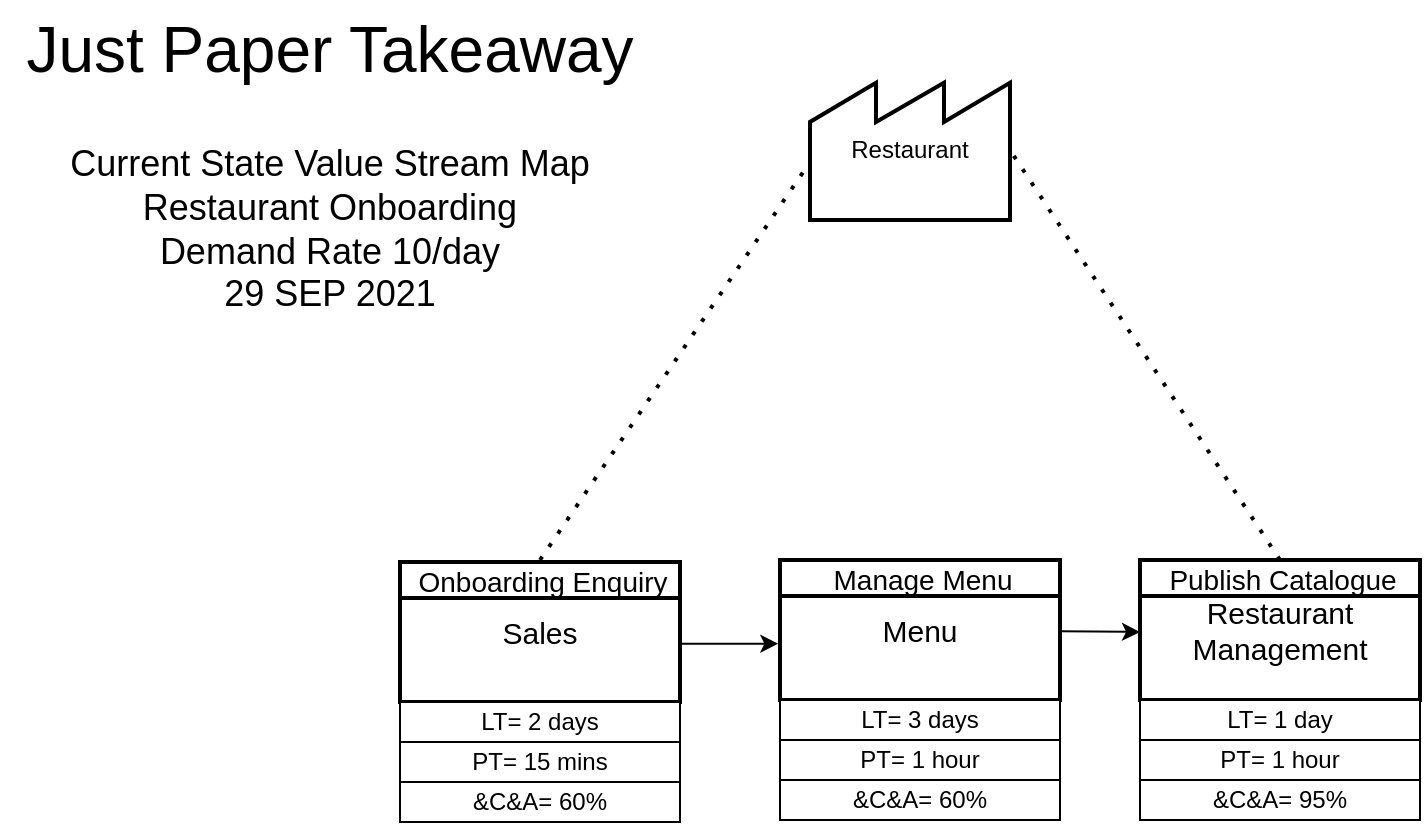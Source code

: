 <mxfile version="15.2.7" type="device"><diagram id="Dd0og0JteGYcYnXXhE4j" name="Page-1"><mxGraphModel dx="1106" dy="830" grid="1" gridSize="10" guides="1" tooltips="1" connect="1" arrows="1" fold="1" page="1" pageScale="1" pageWidth="1169" pageHeight="827" math="0" shadow="0"><root><mxCell id="0"/><mxCell id="1" parent="0"/><mxCell id="WsjCE5zhYK4JgTev3iUH-1" value="Restaurant" style="strokeWidth=2;html=1;shape=mxgraph.lean_mapping.outside_sources;whiteSpace=wrap;align=center;" parent="1" vertex="1"><mxGeometry x="585" y="230" width="100" height="70" as="geometry"/></mxCell><mxCell id="WsjCE5zhYK4JgTev3iUH-2" value="&lt;font style=&quot;font-size: 15px&quot;&gt;Sales&lt;/font&gt;" style="strokeWidth=2;html=1;shape=mxgraph.lean_mapping.manufacturing_process;fontSize=12;verticalAlign=middle;html=1;align=center;whiteSpace=wrap;" parent="1" vertex="1"><mxGeometry x="380" y="471" width="140" height="70" as="geometry"/></mxCell><mxCell id="WsjCE5zhYK4JgTev3iUH-3" value="&lt;font style=&quot;font-size: 14px&quot;&gt;Onboarding Enquiry&lt;/font&gt;" style="text;fontSize=12;spacingLeft=2;verticalAlign=top;html=1;align=center;spacingTop=-5;resizeWidth=1;" parent="WsjCE5zhYK4JgTev3iUH-2" vertex="1"><mxGeometry width="140" height="13" as="geometry"/></mxCell><mxCell id="WsjCE5zhYK4JgTev3iUH-4" value="LT= 2 days" style="rounded=0;whiteSpace=wrap;html=1;" parent="1" vertex="1"><mxGeometry x="380" y="541" width="140" height="20" as="geometry"/></mxCell><mxCell id="WsjCE5zhYK4JgTev3iUH-5" value="PT= 15 mins" style="rounded=0;whiteSpace=wrap;html=1;" parent="1" vertex="1"><mxGeometry x="380" y="561" width="140" height="20" as="geometry"/></mxCell><mxCell id="WsjCE5zhYK4JgTev3iUH-6" value="&amp;amp;C&amp;amp;A= 60%" style="rounded=0;whiteSpace=wrap;html=1;" parent="1" vertex="1"><mxGeometry x="380" y="581" width="140" height="20" as="geometry"/></mxCell><mxCell id="WsjCE5zhYK4JgTev3iUH-7" value="&lt;span style=&quot;font-size: 15px&quot;&gt;Menu&lt;/span&gt;" style="strokeWidth=2;html=1;shape=mxgraph.lean_mapping.manufacturing_process;fontSize=12;verticalAlign=middle;html=1;align=center;whiteSpace=wrap;" parent="1" vertex="1"><mxGeometry x="570" y="470" width="140" height="70" as="geometry"/></mxCell><mxCell id="WsjCE5zhYK4JgTev3iUH-8" value="&lt;font style=&quot;font-size: 14px&quot;&gt;Manage Menu&lt;/font&gt;" style="text;fontSize=12;spacingLeft=2;verticalAlign=top;html=1;align=center;spacingTop=-5;resizeWidth=1;" parent="WsjCE5zhYK4JgTev3iUH-7" vertex="1"><mxGeometry width="140" height="13" as="geometry"/></mxCell><mxCell id="WsjCE5zhYK4JgTev3iUH-9" value="LT= 3 days" style="rounded=0;whiteSpace=wrap;html=1;" parent="1" vertex="1"><mxGeometry x="570" y="540" width="140" height="20" as="geometry"/></mxCell><mxCell id="WsjCE5zhYK4JgTev3iUH-10" value="PT= 1 hour" style="rounded=0;whiteSpace=wrap;html=1;" parent="1" vertex="1"><mxGeometry x="570" y="560" width="140" height="20" as="geometry"/></mxCell><mxCell id="WsjCE5zhYK4JgTev3iUH-11" value="&amp;amp;C&amp;amp;A= 60%" style="rounded=0;whiteSpace=wrap;html=1;" parent="1" vertex="1"><mxGeometry x="570" y="580" width="140" height="20" as="geometry"/></mxCell><mxCell id="WsjCE5zhYK4JgTev3iUH-12" value="" style="endArrow=classic;html=1;exitX=1;exitY=0.584;exitDx=0;exitDy=0;exitPerimeter=0;entryX=-0.006;entryY=0.598;entryDx=0;entryDy=0;entryPerimeter=0;" parent="1" source="WsjCE5zhYK4JgTev3iUH-2" target="WsjCE5zhYK4JgTev3iUH-7" edge="1"><mxGeometry width="50" height="50" relative="1" as="geometry"><mxPoint x="580" y="551" as="sourcePoint"/><mxPoint x="630" y="501" as="targetPoint"/></mxGeometry></mxCell><mxCell id="WsjCE5zhYK4JgTev3iUH-14" value="&lt;span style=&quot;font-size: 15px&quot;&gt;Restaurant Management&lt;/span&gt;" style="strokeWidth=2;html=1;shape=mxgraph.lean_mapping.manufacturing_process;fontSize=12;verticalAlign=middle;html=1;align=center;whiteSpace=wrap;" parent="1" vertex="1"><mxGeometry x="750" y="470" width="140" height="70" as="geometry"/></mxCell><mxCell id="WsjCE5zhYK4JgTev3iUH-15" value="&lt;font style=&quot;font-size: 14px&quot;&gt;Publish Catalogue&lt;/font&gt;" style="text;fontSize=12;spacingLeft=2;verticalAlign=top;html=1;align=center;spacingTop=-5;resizeWidth=1;" parent="WsjCE5zhYK4JgTev3iUH-14" vertex="1"><mxGeometry width="140" height="13" as="geometry"/></mxCell><mxCell id="WsjCE5zhYK4JgTev3iUH-16" value="LT= 1 day" style="rounded=0;whiteSpace=wrap;html=1;" parent="1" vertex="1"><mxGeometry x="750" y="540" width="140" height="20" as="geometry"/></mxCell><mxCell id="WsjCE5zhYK4JgTev3iUH-17" value="PT= 1 hour" style="rounded=0;whiteSpace=wrap;html=1;" parent="1" vertex="1"><mxGeometry x="750" y="560" width="140" height="20" as="geometry"/></mxCell><mxCell id="WsjCE5zhYK4JgTev3iUH-18" value="&amp;amp;C&amp;amp;A= 95%" style="rounded=0;whiteSpace=wrap;html=1;" parent="1" vertex="1"><mxGeometry x="750" y="580" width="140" height="20" as="geometry"/></mxCell><mxCell id="WsjCE5zhYK4JgTev3iUH-19" value="" style="endArrow=classic;html=1;exitX=1;exitY=0.584;exitDx=0;exitDy=0;exitPerimeter=0;" parent="1" edge="1"><mxGeometry width="50" height="50" relative="1" as="geometry"><mxPoint x="710" y="505.6" as="sourcePoint"/><mxPoint x="750" y="506" as="targetPoint"/></mxGeometry></mxCell><mxCell id="WsjCE5zhYK4JgTev3iUH-20" value="&lt;font style=&quot;font-size: 32px&quot;&gt;Just Paper Takeaway&lt;/font&gt;" style="text;html=1;strokeColor=none;fillColor=none;align=center;verticalAlign=middle;whiteSpace=wrap;rounded=0;" parent="1" vertex="1"><mxGeometry x="180" y="190" width="330" height="50" as="geometry"/></mxCell><mxCell id="WsjCE5zhYK4JgTev3iUH-21" value="&lt;font style=&quot;font-size: 18px&quot;&gt;Current State Value Stream Map&lt;br&gt;Restaurant Onboarding&lt;br&gt;Demand Rate 10/day&lt;br&gt;29 SEP 2021&lt;br&gt;&lt;/font&gt;" style="text;html=1;strokeColor=none;fillColor=none;align=center;verticalAlign=middle;whiteSpace=wrap;rounded=0;" parent="1" vertex="1"><mxGeometry x="180" y="250" width="330" height="110" as="geometry"/></mxCell><mxCell id="WsjCE5zhYK4JgTev3iUH-22" value="" style="endArrow=none;dashed=1;html=1;dashPattern=1 3;strokeWidth=2;entryX=-0.024;entryY=0.636;entryDx=0;entryDy=0;entryPerimeter=0;" parent="1" target="WsjCE5zhYK4JgTev3iUH-1" edge="1"><mxGeometry width="50" height="50" relative="1" as="geometry"><mxPoint x="450" y="470" as="sourcePoint"/><mxPoint x="690" y="390" as="targetPoint"/></mxGeometry></mxCell><mxCell id="WsjCE5zhYK4JgTev3iUH-23" value="" style="endArrow=none;dashed=1;html=1;dashPattern=1 3;strokeWidth=2;entryX=1;entryY=0.5;entryDx=0;entryDy=0;exitX=0.5;exitY=0;exitDx=0;exitDy=0;" parent="1" source="WsjCE5zhYK4JgTev3iUH-15" target="WsjCE5zhYK4JgTev3iUH-1" edge="1"><mxGeometry width="50" height="50" relative="1" as="geometry"><mxPoint x="830" y="460" as="sourcePoint"/><mxPoint x="592.6" y="284.52" as="targetPoint"/></mxGeometry></mxCell></root></mxGraphModel></diagram></mxfile>